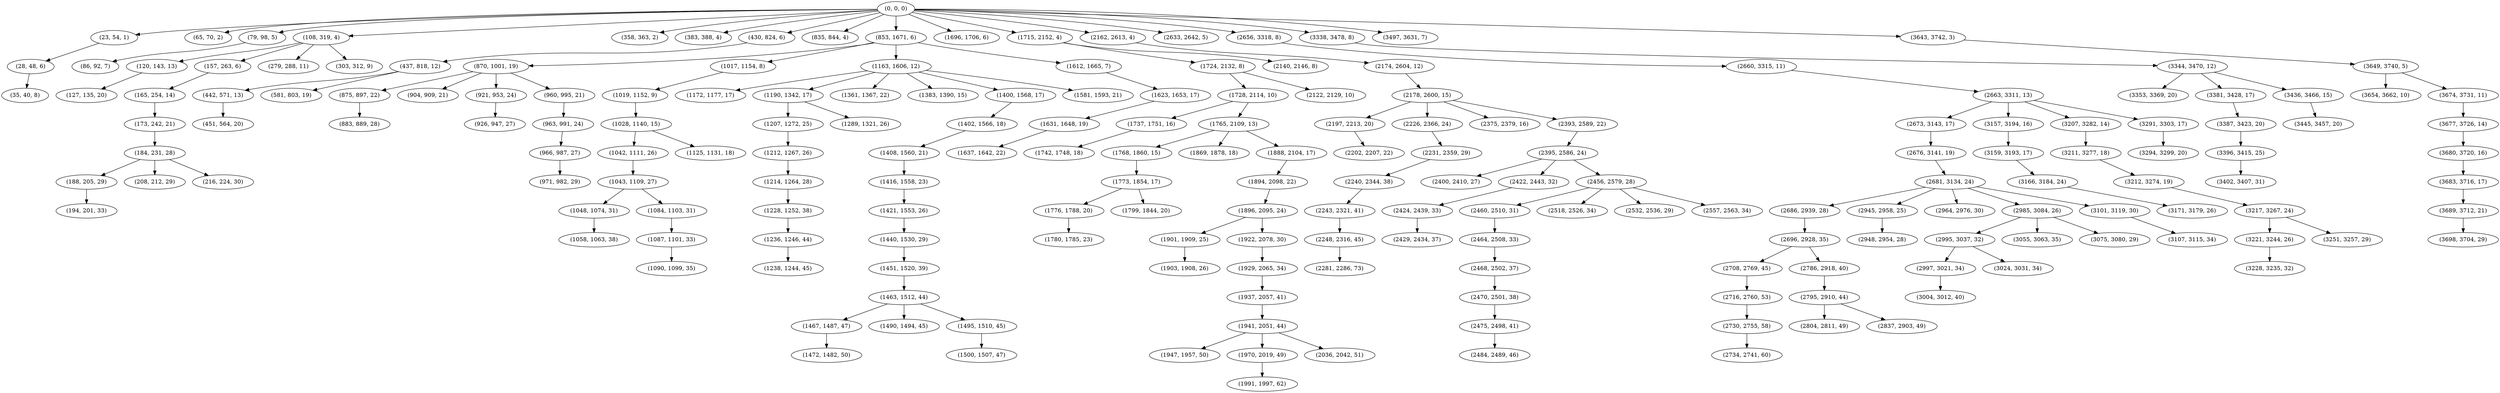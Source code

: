 digraph tree {
    "(0, 0, 0)";
    "(23, 54, 1)";
    "(28, 48, 6)";
    "(35, 40, 8)";
    "(65, 70, 2)";
    "(79, 98, 5)";
    "(86, 92, 7)";
    "(108, 319, 4)";
    "(120, 143, 13)";
    "(127, 135, 20)";
    "(157, 263, 6)";
    "(165, 254, 14)";
    "(173, 242, 21)";
    "(184, 231, 28)";
    "(188, 205, 29)";
    "(194, 201, 33)";
    "(208, 212, 29)";
    "(216, 224, 30)";
    "(279, 288, 11)";
    "(303, 312, 9)";
    "(358, 363, 2)";
    "(383, 388, 4)";
    "(430, 824, 6)";
    "(437, 818, 12)";
    "(442, 571, 13)";
    "(451, 564, 20)";
    "(581, 803, 19)";
    "(835, 844, 4)";
    "(853, 1671, 6)";
    "(870, 1001, 19)";
    "(875, 897, 22)";
    "(883, 889, 28)";
    "(904, 909, 21)";
    "(921, 953, 24)";
    "(926, 947, 27)";
    "(960, 995, 21)";
    "(963, 991, 24)";
    "(966, 987, 27)";
    "(971, 982, 29)";
    "(1017, 1154, 8)";
    "(1019, 1152, 9)";
    "(1028, 1140, 15)";
    "(1042, 1111, 26)";
    "(1043, 1109, 27)";
    "(1048, 1074, 31)";
    "(1058, 1063, 38)";
    "(1084, 1103, 31)";
    "(1087, 1101, 33)";
    "(1090, 1099, 35)";
    "(1125, 1131, 18)";
    "(1163, 1606, 12)";
    "(1172, 1177, 17)";
    "(1190, 1342, 17)";
    "(1207, 1272, 25)";
    "(1212, 1267, 26)";
    "(1214, 1264, 28)";
    "(1228, 1252, 38)";
    "(1236, 1246, 44)";
    "(1238, 1244, 45)";
    "(1289, 1321, 26)";
    "(1361, 1367, 22)";
    "(1383, 1390, 15)";
    "(1400, 1568, 17)";
    "(1402, 1566, 18)";
    "(1408, 1560, 21)";
    "(1416, 1558, 23)";
    "(1421, 1553, 26)";
    "(1440, 1530, 29)";
    "(1451, 1520, 39)";
    "(1463, 1512, 44)";
    "(1467, 1487, 47)";
    "(1472, 1482, 50)";
    "(1490, 1494, 45)";
    "(1495, 1510, 45)";
    "(1500, 1507, 47)";
    "(1581, 1593, 21)";
    "(1612, 1665, 7)";
    "(1623, 1653, 17)";
    "(1631, 1648, 19)";
    "(1637, 1642, 22)";
    "(1696, 1706, 6)";
    "(1715, 2152, 4)";
    "(1724, 2132, 8)";
    "(1728, 2114, 10)";
    "(1737, 1751, 16)";
    "(1742, 1748, 18)";
    "(1765, 2109, 13)";
    "(1768, 1860, 15)";
    "(1773, 1854, 17)";
    "(1776, 1788, 20)";
    "(1780, 1785, 23)";
    "(1799, 1844, 20)";
    "(1869, 1878, 18)";
    "(1888, 2104, 17)";
    "(1894, 2098, 22)";
    "(1896, 2095, 24)";
    "(1901, 1909, 25)";
    "(1903, 1908, 26)";
    "(1922, 2078, 30)";
    "(1929, 2065, 34)";
    "(1937, 2057, 41)";
    "(1941, 2051, 44)";
    "(1947, 1957, 50)";
    "(1970, 2019, 49)";
    "(1991, 1997, 62)";
    "(2036, 2042, 51)";
    "(2122, 2129, 10)";
    "(2140, 2146, 8)";
    "(2162, 2613, 4)";
    "(2174, 2604, 12)";
    "(2178, 2600, 15)";
    "(2197, 2213, 20)";
    "(2202, 2207, 22)";
    "(2226, 2366, 24)";
    "(2231, 2359, 29)";
    "(2240, 2344, 38)";
    "(2243, 2321, 41)";
    "(2248, 2316, 45)";
    "(2281, 2286, 73)";
    "(2375, 2379, 16)";
    "(2393, 2589, 22)";
    "(2395, 2586, 24)";
    "(2400, 2410, 27)";
    "(2422, 2443, 32)";
    "(2424, 2439, 33)";
    "(2429, 2434, 37)";
    "(2456, 2579, 28)";
    "(2460, 2510, 31)";
    "(2464, 2508, 33)";
    "(2468, 2502, 37)";
    "(2470, 2501, 38)";
    "(2475, 2498, 41)";
    "(2484, 2489, 46)";
    "(2518, 2526, 34)";
    "(2532, 2536, 29)";
    "(2557, 2563, 34)";
    "(2633, 2642, 5)";
    "(2656, 3318, 8)";
    "(2660, 3315, 11)";
    "(2663, 3311, 13)";
    "(2673, 3143, 17)";
    "(2676, 3141, 19)";
    "(2681, 3134, 24)";
    "(2686, 2939, 28)";
    "(2696, 2928, 35)";
    "(2708, 2769, 45)";
    "(2716, 2760, 53)";
    "(2730, 2755, 58)";
    "(2734, 2741, 60)";
    "(2786, 2918, 40)";
    "(2795, 2910, 44)";
    "(2804, 2811, 49)";
    "(2837, 2903, 49)";
    "(2945, 2958, 25)";
    "(2948, 2954, 28)";
    "(2964, 2976, 30)";
    "(2985, 3084, 26)";
    "(2995, 3037, 32)";
    "(2997, 3021, 34)";
    "(3004, 3012, 40)";
    "(3024, 3031, 34)";
    "(3055, 3063, 35)";
    "(3075, 3080, 29)";
    "(3101, 3119, 30)";
    "(3107, 3115, 34)";
    "(3157, 3194, 16)";
    "(3159, 3193, 17)";
    "(3166, 3184, 24)";
    "(3171, 3179, 26)";
    "(3207, 3282, 14)";
    "(3211, 3277, 18)";
    "(3212, 3274, 19)";
    "(3217, 3267, 24)";
    "(3221, 3244, 26)";
    "(3228, 3235, 32)";
    "(3251, 3257, 29)";
    "(3291, 3303, 17)";
    "(3294, 3299, 20)";
    "(3338, 3478, 8)";
    "(3344, 3470, 12)";
    "(3353, 3369, 20)";
    "(3381, 3428, 17)";
    "(3387, 3423, 20)";
    "(3396, 3415, 25)";
    "(3402, 3407, 31)";
    "(3436, 3466, 15)";
    "(3445, 3457, 20)";
    "(3497, 3631, 7)";
    "(3643, 3742, 3)";
    "(3649, 3740, 5)";
    "(3654, 3662, 10)";
    "(3674, 3731, 11)";
    "(3677, 3726, 14)";
    "(3680, 3720, 16)";
    "(3683, 3716, 17)";
    "(3689, 3712, 21)";
    "(3698, 3704, 29)";
    "(0, 0, 0)" -> "(23, 54, 1)";
    "(0, 0, 0)" -> "(65, 70, 2)";
    "(0, 0, 0)" -> "(79, 98, 5)";
    "(0, 0, 0)" -> "(108, 319, 4)";
    "(0, 0, 0)" -> "(358, 363, 2)";
    "(0, 0, 0)" -> "(383, 388, 4)";
    "(0, 0, 0)" -> "(430, 824, 6)";
    "(0, 0, 0)" -> "(835, 844, 4)";
    "(0, 0, 0)" -> "(853, 1671, 6)";
    "(0, 0, 0)" -> "(1696, 1706, 6)";
    "(0, 0, 0)" -> "(1715, 2152, 4)";
    "(0, 0, 0)" -> "(2162, 2613, 4)";
    "(0, 0, 0)" -> "(2633, 2642, 5)";
    "(0, 0, 0)" -> "(2656, 3318, 8)";
    "(0, 0, 0)" -> "(3338, 3478, 8)";
    "(0, 0, 0)" -> "(3497, 3631, 7)";
    "(0, 0, 0)" -> "(3643, 3742, 3)";
    "(23, 54, 1)" -> "(28, 48, 6)";
    "(28, 48, 6)" -> "(35, 40, 8)";
    "(79, 98, 5)" -> "(86, 92, 7)";
    "(108, 319, 4)" -> "(120, 143, 13)";
    "(108, 319, 4)" -> "(157, 263, 6)";
    "(108, 319, 4)" -> "(279, 288, 11)";
    "(108, 319, 4)" -> "(303, 312, 9)";
    "(120, 143, 13)" -> "(127, 135, 20)";
    "(157, 263, 6)" -> "(165, 254, 14)";
    "(165, 254, 14)" -> "(173, 242, 21)";
    "(173, 242, 21)" -> "(184, 231, 28)";
    "(184, 231, 28)" -> "(188, 205, 29)";
    "(184, 231, 28)" -> "(208, 212, 29)";
    "(184, 231, 28)" -> "(216, 224, 30)";
    "(188, 205, 29)" -> "(194, 201, 33)";
    "(430, 824, 6)" -> "(437, 818, 12)";
    "(437, 818, 12)" -> "(442, 571, 13)";
    "(437, 818, 12)" -> "(581, 803, 19)";
    "(442, 571, 13)" -> "(451, 564, 20)";
    "(853, 1671, 6)" -> "(870, 1001, 19)";
    "(853, 1671, 6)" -> "(1017, 1154, 8)";
    "(853, 1671, 6)" -> "(1163, 1606, 12)";
    "(853, 1671, 6)" -> "(1612, 1665, 7)";
    "(870, 1001, 19)" -> "(875, 897, 22)";
    "(870, 1001, 19)" -> "(904, 909, 21)";
    "(870, 1001, 19)" -> "(921, 953, 24)";
    "(870, 1001, 19)" -> "(960, 995, 21)";
    "(875, 897, 22)" -> "(883, 889, 28)";
    "(921, 953, 24)" -> "(926, 947, 27)";
    "(960, 995, 21)" -> "(963, 991, 24)";
    "(963, 991, 24)" -> "(966, 987, 27)";
    "(966, 987, 27)" -> "(971, 982, 29)";
    "(1017, 1154, 8)" -> "(1019, 1152, 9)";
    "(1019, 1152, 9)" -> "(1028, 1140, 15)";
    "(1028, 1140, 15)" -> "(1042, 1111, 26)";
    "(1028, 1140, 15)" -> "(1125, 1131, 18)";
    "(1042, 1111, 26)" -> "(1043, 1109, 27)";
    "(1043, 1109, 27)" -> "(1048, 1074, 31)";
    "(1043, 1109, 27)" -> "(1084, 1103, 31)";
    "(1048, 1074, 31)" -> "(1058, 1063, 38)";
    "(1084, 1103, 31)" -> "(1087, 1101, 33)";
    "(1087, 1101, 33)" -> "(1090, 1099, 35)";
    "(1163, 1606, 12)" -> "(1172, 1177, 17)";
    "(1163, 1606, 12)" -> "(1190, 1342, 17)";
    "(1163, 1606, 12)" -> "(1361, 1367, 22)";
    "(1163, 1606, 12)" -> "(1383, 1390, 15)";
    "(1163, 1606, 12)" -> "(1400, 1568, 17)";
    "(1163, 1606, 12)" -> "(1581, 1593, 21)";
    "(1190, 1342, 17)" -> "(1207, 1272, 25)";
    "(1190, 1342, 17)" -> "(1289, 1321, 26)";
    "(1207, 1272, 25)" -> "(1212, 1267, 26)";
    "(1212, 1267, 26)" -> "(1214, 1264, 28)";
    "(1214, 1264, 28)" -> "(1228, 1252, 38)";
    "(1228, 1252, 38)" -> "(1236, 1246, 44)";
    "(1236, 1246, 44)" -> "(1238, 1244, 45)";
    "(1400, 1568, 17)" -> "(1402, 1566, 18)";
    "(1402, 1566, 18)" -> "(1408, 1560, 21)";
    "(1408, 1560, 21)" -> "(1416, 1558, 23)";
    "(1416, 1558, 23)" -> "(1421, 1553, 26)";
    "(1421, 1553, 26)" -> "(1440, 1530, 29)";
    "(1440, 1530, 29)" -> "(1451, 1520, 39)";
    "(1451, 1520, 39)" -> "(1463, 1512, 44)";
    "(1463, 1512, 44)" -> "(1467, 1487, 47)";
    "(1463, 1512, 44)" -> "(1490, 1494, 45)";
    "(1463, 1512, 44)" -> "(1495, 1510, 45)";
    "(1467, 1487, 47)" -> "(1472, 1482, 50)";
    "(1495, 1510, 45)" -> "(1500, 1507, 47)";
    "(1612, 1665, 7)" -> "(1623, 1653, 17)";
    "(1623, 1653, 17)" -> "(1631, 1648, 19)";
    "(1631, 1648, 19)" -> "(1637, 1642, 22)";
    "(1715, 2152, 4)" -> "(1724, 2132, 8)";
    "(1715, 2152, 4)" -> "(2140, 2146, 8)";
    "(1724, 2132, 8)" -> "(1728, 2114, 10)";
    "(1724, 2132, 8)" -> "(2122, 2129, 10)";
    "(1728, 2114, 10)" -> "(1737, 1751, 16)";
    "(1728, 2114, 10)" -> "(1765, 2109, 13)";
    "(1737, 1751, 16)" -> "(1742, 1748, 18)";
    "(1765, 2109, 13)" -> "(1768, 1860, 15)";
    "(1765, 2109, 13)" -> "(1869, 1878, 18)";
    "(1765, 2109, 13)" -> "(1888, 2104, 17)";
    "(1768, 1860, 15)" -> "(1773, 1854, 17)";
    "(1773, 1854, 17)" -> "(1776, 1788, 20)";
    "(1773, 1854, 17)" -> "(1799, 1844, 20)";
    "(1776, 1788, 20)" -> "(1780, 1785, 23)";
    "(1888, 2104, 17)" -> "(1894, 2098, 22)";
    "(1894, 2098, 22)" -> "(1896, 2095, 24)";
    "(1896, 2095, 24)" -> "(1901, 1909, 25)";
    "(1896, 2095, 24)" -> "(1922, 2078, 30)";
    "(1901, 1909, 25)" -> "(1903, 1908, 26)";
    "(1922, 2078, 30)" -> "(1929, 2065, 34)";
    "(1929, 2065, 34)" -> "(1937, 2057, 41)";
    "(1937, 2057, 41)" -> "(1941, 2051, 44)";
    "(1941, 2051, 44)" -> "(1947, 1957, 50)";
    "(1941, 2051, 44)" -> "(1970, 2019, 49)";
    "(1941, 2051, 44)" -> "(2036, 2042, 51)";
    "(1970, 2019, 49)" -> "(1991, 1997, 62)";
    "(2162, 2613, 4)" -> "(2174, 2604, 12)";
    "(2174, 2604, 12)" -> "(2178, 2600, 15)";
    "(2178, 2600, 15)" -> "(2197, 2213, 20)";
    "(2178, 2600, 15)" -> "(2226, 2366, 24)";
    "(2178, 2600, 15)" -> "(2375, 2379, 16)";
    "(2178, 2600, 15)" -> "(2393, 2589, 22)";
    "(2197, 2213, 20)" -> "(2202, 2207, 22)";
    "(2226, 2366, 24)" -> "(2231, 2359, 29)";
    "(2231, 2359, 29)" -> "(2240, 2344, 38)";
    "(2240, 2344, 38)" -> "(2243, 2321, 41)";
    "(2243, 2321, 41)" -> "(2248, 2316, 45)";
    "(2248, 2316, 45)" -> "(2281, 2286, 73)";
    "(2393, 2589, 22)" -> "(2395, 2586, 24)";
    "(2395, 2586, 24)" -> "(2400, 2410, 27)";
    "(2395, 2586, 24)" -> "(2422, 2443, 32)";
    "(2395, 2586, 24)" -> "(2456, 2579, 28)";
    "(2422, 2443, 32)" -> "(2424, 2439, 33)";
    "(2424, 2439, 33)" -> "(2429, 2434, 37)";
    "(2456, 2579, 28)" -> "(2460, 2510, 31)";
    "(2456, 2579, 28)" -> "(2518, 2526, 34)";
    "(2456, 2579, 28)" -> "(2532, 2536, 29)";
    "(2456, 2579, 28)" -> "(2557, 2563, 34)";
    "(2460, 2510, 31)" -> "(2464, 2508, 33)";
    "(2464, 2508, 33)" -> "(2468, 2502, 37)";
    "(2468, 2502, 37)" -> "(2470, 2501, 38)";
    "(2470, 2501, 38)" -> "(2475, 2498, 41)";
    "(2475, 2498, 41)" -> "(2484, 2489, 46)";
    "(2656, 3318, 8)" -> "(2660, 3315, 11)";
    "(2660, 3315, 11)" -> "(2663, 3311, 13)";
    "(2663, 3311, 13)" -> "(2673, 3143, 17)";
    "(2663, 3311, 13)" -> "(3157, 3194, 16)";
    "(2663, 3311, 13)" -> "(3207, 3282, 14)";
    "(2663, 3311, 13)" -> "(3291, 3303, 17)";
    "(2673, 3143, 17)" -> "(2676, 3141, 19)";
    "(2676, 3141, 19)" -> "(2681, 3134, 24)";
    "(2681, 3134, 24)" -> "(2686, 2939, 28)";
    "(2681, 3134, 24)" -> "(2945, 2958, 25)";
    "(2681, 3134, 24)" -> "(2964, 2976, 30)";
    "(2681, 3134, 24)" -> "(2985, 3084, 26)";
    "(2681, 3134, 24)" -> "(3101, 3119, 30)";
    "(2686, 2939, 28)" -> "(2696, 2928, 35)";
    "(2696, 2928, 35)" -> "(2708, 2769, 45)";
    "(2696, 2928, 35)" -> "(2786, 2918, 40)";
    "(2708, 2769, 45)" -> "(2716, 2760, 53)";
    "(2716, 2760, 53)" -> "(2730, 2755, 58)";
    "(2730, 2755, 58)" -> "(2734, 2741, 60)";
    "(2786, 2918, 40)" -> "(2795, 2910, 44)";
    "(2795, 2910, 44)" -> "(2804, 2811, 49)";
    "(2795, 2910, 44)" -> "(2837, 2903, 49)";
    "(2945, 2958, 25)" -> "(2948, 2954, 28)";
    "(2985, 3084, 26)" -> "(2995, 3037, 32)";
    "(2985, 3084, 26)" -> "(3055, 3063, 35)";
    "(2985, 3084, 26)" -> "(3075, 3080, 29)";
    "(2995, 3037, 32)" -> "(2997, 3021, 34)";
    "(2995, 3037, 32)" -> "(3024, 3031, 34)";
    "(2997, 3021, 34)" -> "(3004, 3012, 40)";
    "(3101, 3119, 30)" -> "(3107, 3115, 34)";
    "(3157, 3194, 16)" -> "(3159, 3193, 17)";
    "(3159, 3193, 17)" -> "(3166, 3184, 24)";
    "(3166, 3184, 24)" -> "(3171, 3179, 26)";
    "(3207, 3282, 14)" -> "(3211, 3277, 18)";
    "(3211, 3277, 18)" -> "(3212, 3274, 19)";
    "(3212, 3274, 19)" -> "(3217, 3267, 24)";
    "(3217, 3267, 24)" -> "(3221, 3244, 26)";
    "(3217, 3267, 24)" -> "(3251, 3257, 29)";
    "(3221, 3244, 26)" -> "(3228, 3235, 32)";
    "(3291, 3303, 17)" -> "(3294, 3299, 20)";
    "(3338, 3478, 8)" -> "(3344, 3470, 12)";
    "(3344, 3470, 12)" -> "(3353, 3369, 20)";
    "(3344, 3470, 12)" -> "(3381, 3428, 17)";
    "(3344, 3470, 12)" -> "(3436, 3466, 15)";
    "(3381, 3428, 17)" -> "(3387, 3423, 20)";
    "(3387, 3423, 20)" -> "(3396, 3415, 25)";
    "(3396, 3415, 25)" -> "(3402, 3407, 31)";
    "(3436, 3466, 15)" -> "(3445, 3457, 20)";
    "(3643, 3742, 3)" -> "(3649, 3740, 5)";
    "(3649, 3740, 5)" -> "(3654, 3662, 10)";
    "(3649, 3740, 5)" -> "(3674, 3731, 11)";
    "(3674, 3731, 11)" -> "(3677, 3726, 14)";
    "(3677, 3726, 14)" -> "(3680, 3720, 16)";
    "(3680, 3720, 16)" -> "(3683, 3716, 17)";
    "(3683, 3716, 17)" -> "(3689, 3712, 21)";
    "(3689, 3712, 21)" -> "(3698, 3704, 29)";
}
